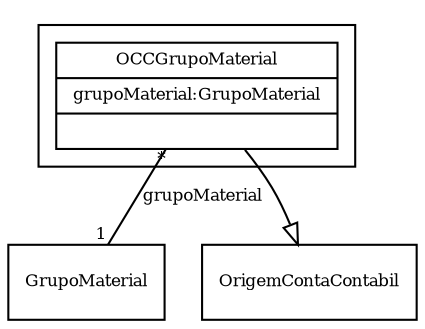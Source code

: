 digraph G{
fontname = "Times-Roman"
fontsize = 8

node [
        fontname = "Times-Roman"
        fontsize = 8
        shape = "record"
]

edge [
        fontname = "Times-Roman"
        fontsize = 8
]

subgraph clusterOCC__GRUPO_DE_MATERIAL
{
OCCGrupoMaterial [label = "{OCCGrupoMaterial|grupoMaterial:GrupoMaterial\l|\l}"]
}
edge [arrowhead = "none" headlabel = "1" taillabel = "*"] OCCGrupoMaterial -> GrupoMaterial [label = "grupoMaterial"]
edge [ arrowhead = "empty" headlabel = "" taillabel = ""] OCCGrupoMaterial -> OrigemContaContabil
}
